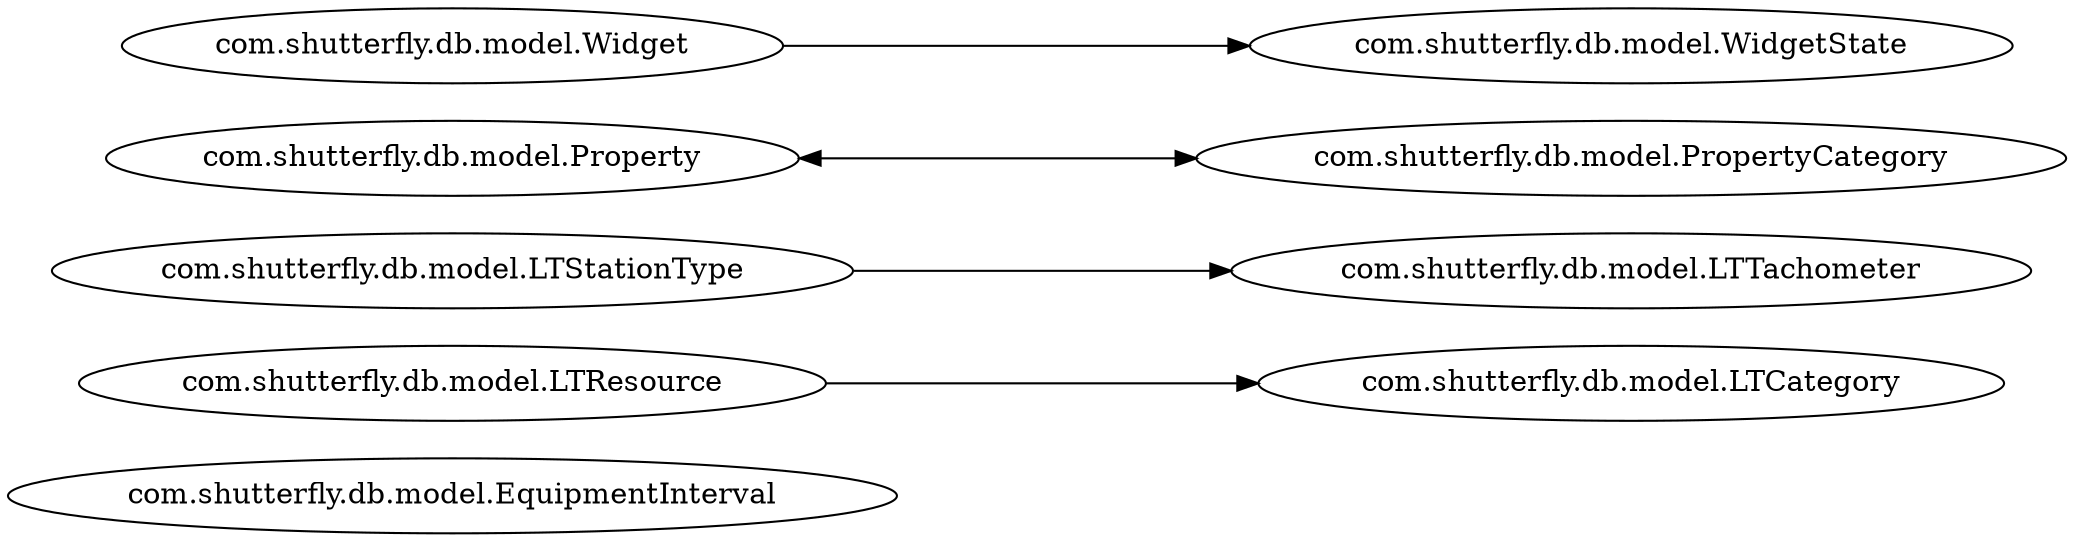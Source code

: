 digraph dependencyGraph {
 concentrate=true;
 rankdir="LR"; 
ranksep="2.0";
"com.shutterfly.db.model.EquipmentInterval"; 
"com.shutterfly.db.model.LTCategory"; 
"com.shutterfly.db.model.LTResource"; 
"com.shutterfly.db.model.LTResource"->"com.shutterfly.db.model.LTCategory";
"com.shutterfly.db.model.LTStationType"; 
"com.shutterfly.db.model.LTStationType"->"com.shutterfly.db.model.LTTachometer";
"com.shutterfly.db.model.LTTachometer"; 
"com.shutterfly.db.model.Property"; 
"com.shutterfly.db.model.Property"->"com.shutterfly.db.model.PropertyCategory";
"com.shutterfly.db.model.PropertyCategory"; 
"com.shutterfly.db.model.PropertyCategory"->"com.shutterfly.db.model.Property";
"com.shutterfly.db.model.Widget"; 
"com.shutterfly.db.model.Widget"->"com.shutterfly.db.model.WidgetState";
"com.shutterfly.db.model.WidgetState"; 
splines="ortho";
}